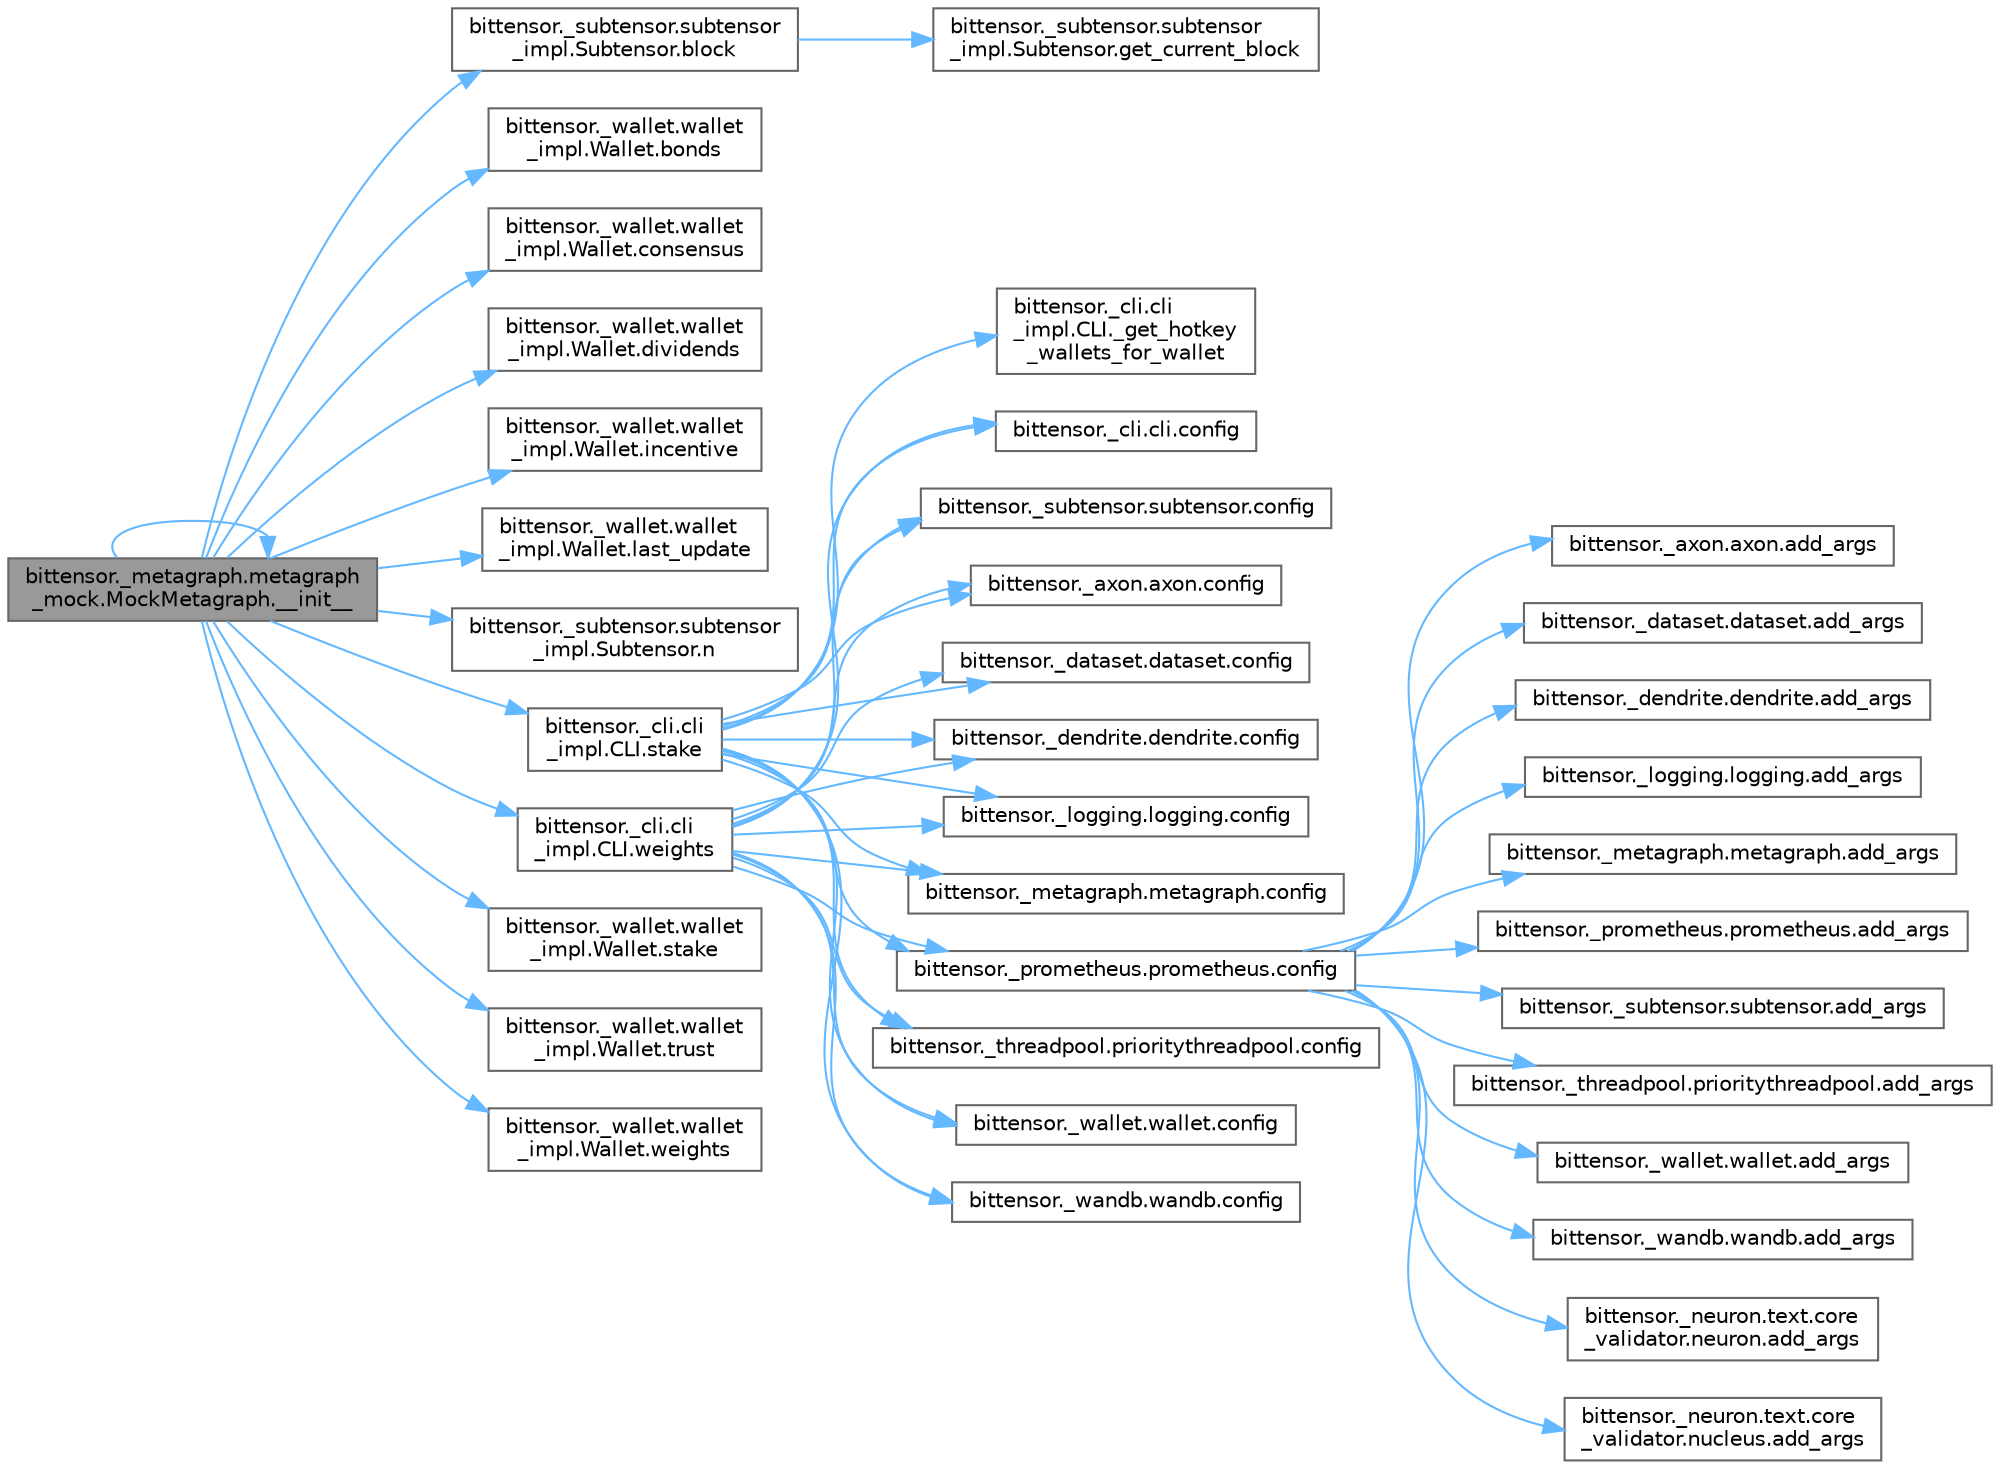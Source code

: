 digraph "bittensor._metagraph.metagraph_mock.MockMetagraph.__init__"
{
 // LATEX_PDF_SIZE
  bgcolor="transparent";
  edge [fontname=Helvetica,fontsize=10,labelfontname=Helvetica,labelfontsize=10];
  node [fontname=Helvetica,fontsize=10,shape=box,height=0.2,width=0.4];
  rankdir="LR";
  Node1 [label="bittensor._metagraph.metagraph\l_mock.MockMetagraph.__init__",height=0.2,width=0.4,color="gray40", fillcolor="grey60", style="filled", fontcolor="black",tooltip=" "];
  Node1 -> Node1 [color="steelblue1",style="solid"];
  Node1 -> Node2 [color="steelblue1",style="solid"];
  Node2 [label="bittensor._subtensor.subtensor\l_impl.Subtensor.block",height=0.2,width=0.4,color="grey40", fillcolor="white", style="filled",URL="$classbittensor_1_1__subtensor_1_1subtensor__impl_1_1_subtensor.html#adefde7126a53fbca0a584e835c776c22",tooltip=" "];
  Node2 -> Node3 [color="steelblue1",style="solid"];
  Node3 [label="bittensor._subtensor.subtensor\l_impl.Subtensor.get_current_block",height=0.2,width=0.4,color="grey40", fillcolor="white", style="filled",URL="$classbittensor_1_1__subtensor_1_1subtensor__impl_1_1_subtensor.html#a4ae980dde4fb415232b048f23678d880",tooltip=" "];
  Node1 -> Node4 [color="steelblue1",style="solid"];
  Node4 [label="bittensor._wallet.wallet\l_impl.Wallet.bonds",height=0.2,width=0.4,color="grey40", fillcolor="white", style="filled",URL="$classbittensor_1_1__wallet_1_1wallet__impl_1_1_wallet.html#a558ba5b68408444cdde309fcdfb2afbd",tooltip=" "];
  Node1 -> Node5 [color="steelblue1",style="solid"];
  Node5 [label="bittensor._wallet.wallet\l_impl.Wallet.consensus",height=0.2,width=0.4,color="grey40", fillcolor="white", style="filled",URL="$classbittensor_1_1__wallet_1_1wallet__impl_1_1_wallet.html#a424bed698451edcfd9fcd7acfaacf32a",tooltip=" "];
  Node1 -> Node6 [color="steelblue1",style="solid"];
  Node6 [label="bittensor._wallet.wallet\l_impl.Wallet.dividends",height=0.2,width=0.4,color="grey40", fillcolor="white", style="filled",URL="$classbittensor_1_1__wallet_1_1wallet__impl_1_1_wallet.html#ae754299914f6e38a60e20c7ec6801cd6",tooltip=" "];
  Node1 -> Node7 [color="steelblue1",style="solid"];
  Node7 [label="bittensor._wallet.wallet\l_impl.Wallet.incentive",height=0.2,width=0.4,color="grey40", fillcolor="white", style="filled",URL="$classbittensor_1_1__wallet_1_1wallet__impl_1_1_wallet.html#acc142dc7723cea829dec5ffb75779d8f",tooltip=" "];
  Node1 -> Node8 [color="steelblue1",style="solid"];
  Node8 [label="bittensor._wallet.wallet\l_impl.Wallet.last_update",height=0.2,width=0.4,color="grey40", fillcolor="white", style="filled",URL="$classbittensor_1_1__wallet_1_1wallet__impl_1_1_wallet.html#a806da01df6da5de9fa14dce0f10b12ee",tooltip=" "];
  Node1 -> Node9 [color="steelblue1",style="solid"];
  Node9 [label="bittensor._subtensor.subtensor\l_impl.Subtensor.n",height=0.2,width=0.4,color="grey40", fillcolor="white", style="filled",URL="$classbittensor_1_1__subtensor_1_1subtensor__impl_1_1_subtensor.html#a11d10f99d0740e841a8ce47b67fdbc02",tooltip=" "];
  Node1 -> Node10 [color="steelblue1",style="solid"];
  Node10 [label="bittensor._cli.cli\l_impl.CLI.stake",height=0.2,width=0.4,color="grey40", fillcolor="white", style="filled",URL="$classbittensor_1_1__cli_1_1cli__impl_1_1_c_l_i.html#a6118617aae9e3b42004c164ddf45daa9",tooltip=" "];
  Node10 -> Node11 [color="steelblue1",style="solid"];
  Node11 [label="bittensor._cli.cli\l_impl.CLI._get_hotkey\l_wallets_for_wallet",height=0.2,width=0.4,color="grey40", fillcolor="white", style="filled",URL="$classbittensor_1_1__cli_1_1cli__impl_1_1_c_l_i.html#a1f59df46b9a35438460f3c02ee2b2b08",tooltip=" "];
  Node10 -> Node12 [color="steelblue1",style="solid"];
  Node12 [label="bittensor._subtensor.subtensor.config",height=0.2,width=0.4,color="grey40", fillcolor="white", style="filled",URL="$classbittensor_1_1__subtensor_1_1subtensor.html#a286524719d01e54533c069abddcf8a85",tooltip=" "];
  Node10 -> Node13 [color="steelblue1",style="solid"];
  Node13 [label="bittensor._axon.axon.config",height=0.2,width=0.4,color="grey40", fillcolor="white", style="filled",URL="$classbittensor_1_1__axon_1_1axon.html#a3517455cb9fa2f6f1e0374dc0bf18c85",tooltip=" "];
  Node10 -> Node14 [color="steelblue1",style="solid"];
  Node14 [label="bittensor._dataset.dataset.config",height=0.2,width=0.4,color="grey40", fillcolor="white", style="filled",URL="$classbittensor_1_1__dataset_1_1dataset.html#a87c59d83dcfd4887835558caeeb4a21d",tooltip=" "];
  Node10 -> Node15 [color="steelblue1",style="solid"];
  Node15 [label="bittensor._dendrite.dendrite.config",height=0.2,width=0.4,color="grey40", fillcolor="white", style="filled",URL="$classbittensor_1_1__dendrite_1_1dendrite.html#a43706005b1cc7469d979f937fde61893",tooltip=" "];
  Node10 -> Node16 [color="steelblue1",style="solid"];
  Node16 [label="bittensor._logging.logging.config",height=0.2,width=0.4,color="grey40", fillcolor="white", style="filled",URL="$classbittensor_1_1__logging_1_1logging.html#ac77d64a20b44564f6c9899c212af3a15",tooltip=" "];
  Node10 -> Node17 [color="steelblue1",style="solid"];
  Node17 [label="bittensor._metagraph.metagraph.config",height=0.2,width=0.4,color="grey40", fillcolor="white", style="filled",URL="$classbittensor_1_1__metagraph_1_1metagraph.html#a8b94e1702e4e0deb345284878f115dd9",tooltip=" "];
  Node10 -> Node18 [color="steelblue1",style="solid"];
  Node18 [label="bittensor._prometheus.prometheus.config",height=0.2,width=0.4,color="grey40", fillcolor="white", style="filled",URL="$classbittensor_1_1__prometheus_1_1prometheus.html#a2019917f4ad8e595357a744dc20f1a66",tooltip=" "];
  Node18 -> Node19 [color="steelblue1",style="solid"];
  Node19 [label="bittensor._axon.axon.add_args",height=0.2,width=0.4,color="grey40", fillcolor="white", style="filled",URL="$classbittensor_1_1__axon_1_1axon.html#ad1dcb057c01dbc6b554db2d12da3dfd5",tooltip=" "];
  Node18 -> Node20 [color="steelblue1",style="solid"];
  Node20 [label="bittensor._dataset.dataset.add_args",height=0.2,width=0.4,color="grey40", fillcolor="white", style="filled",URL="$classbittensor_1_1__dataset_1_1dataset.html#a4f9cc40ba3ff7638cc04a2511ac5c18c",tooltip=" "];
  Node18 -> Node21 [color="steelblue1",style="solid"];
  Node21 [label="bittensor._dendrite.dendrite.add_args",height=0.2,width=0.4,color="grey40", fillcolor="white", style="filled",URL="$classbittensor_1_1__dendrite_1_1dendrite.html#a9a3db91de971c48c1a50dd7fff04621a",tooltip=" "];
  Node18 -> Node22 [color="steelblue1",style="solid"];
  Node22 [label="bittensor._logging.logging.add_args",height=0.2,width=0.4,color="grey40", fillcolor="white", style="filled",URL="$classbittensor_1_1__logging_1_1logging.html#a2e003cfd2803110d2958b78006432176",tooltip=" "];
  Node18 -> Node23 [color="steelblue1",style="solid"];
  Node23 [label="bittensor._metagraph.metagraph.add_args",height=0.2,width=0.4,color="grey40", fillcolor="white", style="filled",URL="$classbittensor_1_1__metagraph_1_1metagraph.html#a256c4780fd08c591fb2e630f7e4cff37",tooltip=" "];
  Node18 -> Node24 [color="steelblue1",style="solid"];
  Node24 [label="bittensor._prometheus.prometheus.add_args",height=0.2,width=0.4,color="grey40", fillcolor="white", style="filled",URL="$classbittensor_1_1__prometheus_1_1prometheus.html#a2bcb633847d166730ec18afb875bec15",tooltip=" "];
  Node18 -> Node25 [color="steelblue1",style="solid"];
  Node25 [label="bittensor._subtensor.subtensor.add_args",height=0.2,width=0.4,color="grey40", fillcolor="white", style="filled",URL="$classbittensor_1_1__subtensor_1_1subtensor.html#ab2a96f88c69af04bf2f0cab8c46445d4",tooltip=" "];
  Node18 -> Node26 [color="steelblue1",style="solid"];
  Node26 [label="bittensor._threadpool.prioritythreadpool.add_args",height=0.2,width=0.4,color="grey40", fillcolor="white", style="filled",URL="$classbittensor_1_1__threadpool_1_1prioritythreadpool.html#a2d01eebce7b20b5afd1cf74b092dcbc2",tooltip=" "];
  Node18 -> Node27 [color="steelblue1",style="solid"];
  Node27 [label="bittensor._wallet.wallet.add_args",height=0.2,width=0.4,color="grey40", fillcolor="white", style="filled",URL="$classbittensor_1_1__wallet_1_1wallet.html#a72292bb31c5723a7956ddbb31cb25d35",tooltip=" "];
  Node18 -> Node28 [color="steelblue1",style="solid"];
  Node28 [label="bittensor._wandb.wandb.add_args",height=0.2,width=0.4,color="grey40", fillcolor="white", style="filled",URL="$classbittensor_1_1__wandb_1_1wandb.html#a3ed9e146339790d420f05893b6d3c01e",tooltip=" "];
  Node18 -> Node29 [color="steelblue1",style="solid"];
  Node29 [label="bittensor._neuron.text.core\l_validator.neuron.add_args",height=0.2,width=0.4,color="grey40", fillcolor="white", style="filled",URL="$classbittensor_1_1__neuron_1_1text_1_1core__validator_1_1neuron.html#a5542db2ddc40dd74753ff787bf69efe2",tooltip=" "];
  Node18 -> Node30 [color="steelblue1",style="solid"];
  Node30 [label="bittensor._neuron.text.core\l_validator.nucleus.add_args",height=0.2,width=0.4,color="grey40", fillcolor="white", style="filled",URL="$classbittensor_1_1__neuron_1_1text_1_1core__validator_1_1nucleus.html#afd2091dd63458b880907109b78c7912b",tooltip=" "];
  Node10 -> Node31 [color="steelblue1",style="solid"];
  Node31 [label="bittensor._threadpool.prioritythreadpool.config",height=0.2,width=0.4,color="grey40", fillcolor="white", style="filled",URL="$classbittensor_1_1__threadpool_1_1prioritythreadpool.html#a197d82d514a20af96c5f4c847e9944fb",tooltip=" "];
  Node10 -> Node32 [color="steelblue1",style="solid"];
  Node32 [label="bittensor._wallet.wallet.config",height=0.2,width=0.4,color="grey40", fillcolor="white", style="filled",URL="$classbittensor_1_1__wallet_1_1wallet.html#a4f6a3003e56909d34ee62fdc4127330a",tooltip=" "];
  Node10 -> Node33 [color="steelblue1",style="solid"];
  Node33 [label="bittensor._wandb.wandb.config",height=0.2,width=0.4,color="grey40", fillcolor="white", style="filled",URL="$classbittensor_1_1__wandb_1_1wandb.html#aacb3528779370a3e386902cfd6d33863",tooltip=" "];
  Node10 -> Node34 [color="steelblue1",style="solid"];
  Node34 [label="bittensor._cli.cli.config",height=0.2,width=0.4,color="grey40", fillcolor="white", style="filled",URL="$classbittensor_1_1__cli_1_1cli.html#a943ad4fd046ebbfe2aaaf497fb88b5ee",tooltip=" "];
  Node1 -> Node35 [color="steelblue1",style="solid"];
  Node35 [label="bittensor._wallet.wallet\l_impl.Wallet.stake",height=0.2,width=0.4,color="grey40", fillcolor="white", style="filled",URL="$classbittensor_1_1__wallet_1_1wallet__impl_1_1_wallet.html#ac6bcd4248ce12d82e28b255aee5dca4b",tooltip=" "];
  Node1 -> Node36 [color="steelblue1",style="solid"];
  Node36 [label="bittensor._wallet.wallet\l_impl.Wallet.trust",height=0.2,width=0.4,color="grey40", fillcolor="white", style="filled",URL="$classbittensor_1_1__wallet_1_1wallet__impl_1_1_wallet.html#a0d9d8fbcf39e513b8149390dcfdd5e77",tooltip=" "];
  Node1 -> Node37 [color="steelblue1",style="solid"];
  Node37 [label="bittensor._cli.cli\l_impl.CLI.weights",height=0.2,width=0.4,color="grey40", fillcolor="white", style="filled",URL="$classbittensor_1_1__cli_1_1cli__impl_1_1_c_l_i.html#a358ad8ed4e81c8d04fd6625ede838e58",tooltip=" "];
  Node37 -> Node12 [color="steelblue1",style="solid"];
  Node37 -> Node13 [color="steelblue1",style="solid"];
  Node37 -> Node14 [color="steelblue1",style="solid"];
  Node37 -> Node15 [color="steelblue1",style="solid"];
  Node37 -> Node16 [color="steelblue1",style="solid"];
  Node37 -> Node17 [color="steelblue1",style="solid"];
  Node37 -> Node18 [color="steelblue1",style="solid"];
  Node37 -> Node31 [color="steelblue1",style="solid"];
  Node37 -> Node32 [color="steelblue1",style="solid"];
  Node37 -> Node33 [color="steelblue1",style="solid"];
  Node37 -> Node34 [color="steelblue1",style="solid"];
  Node1 -> Node38 [color="steelblue1",style="solid"];
  Node38 [label="bittensor._wallet.wallet\l_impl.Wallet.weights",height=0.2,width=0.4,color="grey40", fillcolor="white", style="filled",URL="$classbittensor_1_1__wallet_1_1wallet__impl_1_1_wallet.html#a66e311652d1132aa092ef3ff13a1caae",tooltip=" "];
}
